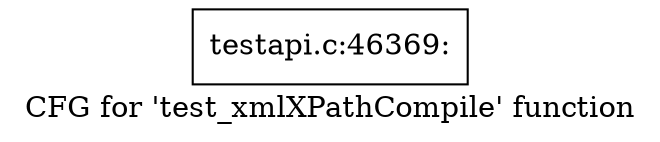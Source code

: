 digraph "CFG for 'test_xmlXPathCompile' function" {
	label="CFG for 'test_xmlXPathCompile' function";

	Node0x59982e0 [shape=record,label="{testapi.c:46369:}"];
}
